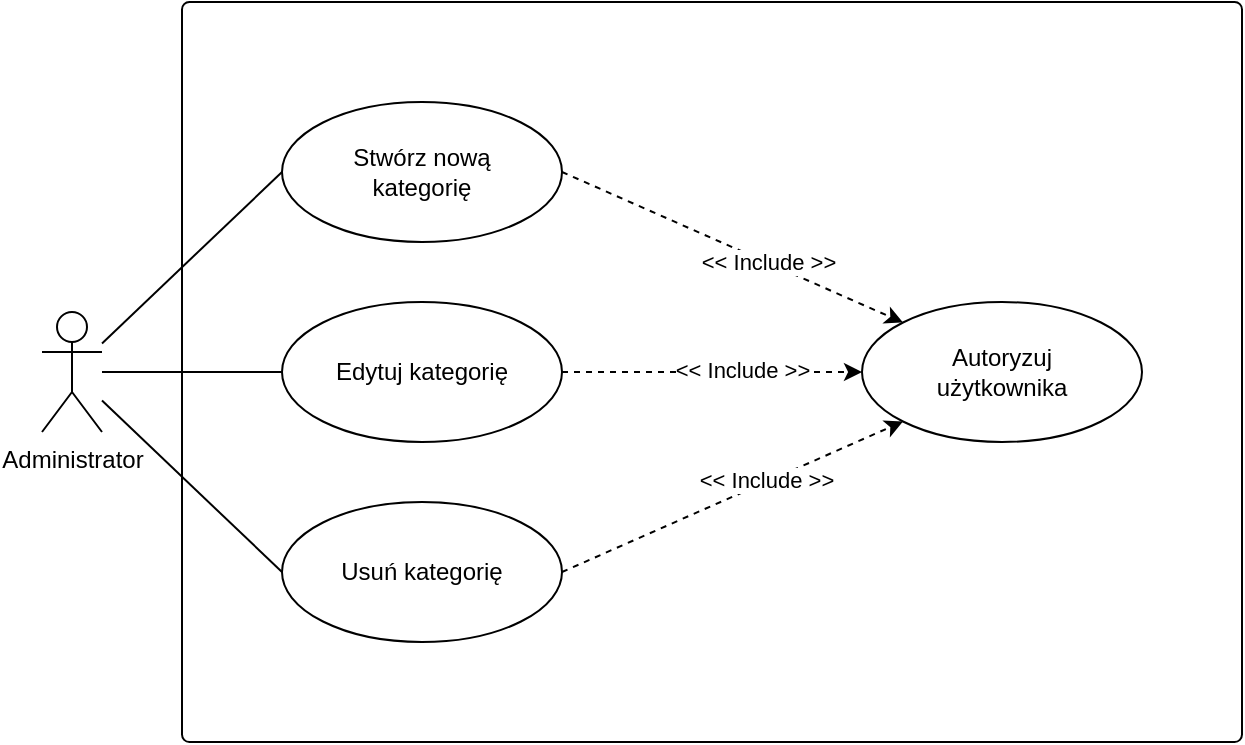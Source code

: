 <mxfile version="20.7.4" type="device"><diagram id="1k2V27LwJWApbvysL4jq" name="Strona-1"><mxGraphModel dx="1434" dy="854" grid="1" gridSize="10" guides="1" tooltips="1" connect="1" arrows="1" fold="1" page="1" pageScale="1" pageWidth="827" pageHeight="1169" math="0" shadow="0"><root><mxCell id="0"/><mxCell id="1" parent="0"/><mxCell id="8wX3GgaWEsfR8BN0y7BQ-1" value="" style="rounded=1;whiteSpace=wrap;html=1;arcSize=1;shadow=0;strokeColor=default;gradientColor=none;" vertex="1" parent="1"><mxGeometry x="220" y="250" width="530" height="370" as="geometry"/></mxCell><mxCell id="8wX3GgaWEsfR8BN0y7BQ-3" style="edgeStyle=none;rounded=0;orthogonalLoop=1;jettySize=auto;html=1;entryX=0;entryY=0.5;entryDx=0;entryDy=0;endArrow=none;endFill=0;" edge="1" parent="1" source="8wX3GgaWEsfR8BN0y7BQ-6" target="8wX3GgaWEsfR8BN0y7BQ-11"><mxGeometry relative="1" as="geometry"/></mxCell><mxCell id="8wX3GgaWEsfR8BN0y7BQ-4" style="edgeStyle=none;rounded=0;orthogonalLoop=1;jettySize=auto;html=1;entryX=0;entryY=0.5;entryDx=0;entryDy=0;endArrow=none;endFill=0;" edge="1" parent="1" source="8wX3GgaWEsfR8BN0y7BQ-6" target="8wX3GgaWEsfR8BN0y7BQ-12"><mxGeometry relative="1" as="geometry"/></mxCell><mxCell id="8wX3GgaWEsfR8BN0y7BQ-5" style="rounded=0;orthogonalLoop=1;jettySize=auto;html=1;entryX=0;entryY=0.5;entryDx=0;entryDy=0;endArrow=none;endFill=0;" edge="1" parent="1" source="8wX3GgaWEsfR8BN0y7BQ-6" target="8wX3GgaWEsfR8BN0y7BQ-17"><mxGeometry relative="1" as="geometry"/></mxCell><mxCell id="8wX3GgaWEsfR8BN0y7BQ-6" value="Administrator" style="shape=umlActor;verticalLabelPosition=bottom;verticalAlign=top;html=1;" vertex="1" parent="1"><mxGeometry x="150" y="405" width="30" height="60" as="geometry"/></mxCell><mxCell id="8wX3GgaWEsfR8BN0y7BQ-7" value="Autoryzuj&lt;br&gt;użytkownika" style="ellipse;whiteSpace=wrap;html=1;" vertex="1" parent="1"><mxGeometry x="560" y="400" width="140" height="70" as="geometry"/></mxCell><mxCell id="8wX3GgaWEsfR8BN0y7BQ-11" value="Edytuj kategorię" style="ellipse;whiteSpace=wrap;html=1;" vertex="1" parent="1"><mxGeometry x="270" y="400" width="140" height="70" as="geometry"/></mxCell><mxCell id="8wX3GgaWEsfR8BN0y7BQ-12" value="Usuń kategorię" style="ellipse;whiteSpace=wrap;html=1;" vertex="1" parent="1"><mxGeometry x="270" y="500" width="140" height="70" as="geometry"/></mxCell><mxCell id="8wX3GgaWEsfR8BN0y7BQ-13" style="edgeStyle=none;rounded=0;orthogonalLoop=1;jettySize=auto;html=1;exitX=1;exitY=0.5;exitDx=0;exitDy=0;entryX=0;entryY=0.5;entryDx=0;entryDy=0;endArrow=classic;endFill=1;dashed=1;labelBorderColor=none;" edge="1" parent="1" source="8wX3GgaWEsfR8BN0y7BQ-11" target="8wX3GgaWEsfR8BN0y7BQ-7"><mxGeometry relative="1" as="geometry"><mxPoint x="424.0" y="305" as="sourcePoint"/><mxPoint x="590.0" y="480" as="targetPoint"/></mxGeometry></mxCell><mxCell id="8wX3GgaWEsfR8BN0y7BQ-14" value="&amp;lt;&amp;lt; Include &amp;gt;&amp;gt;" style="edgeLabel;html=1;align=center;verticalAlign=middle;resizable=0;points=[];" vertex="1" connectable="0" parent="8wX3GgaWEsfR8BN0y7BQ-13"><mxGeometry x="0.203" y="1" relative="1" as="geometry"><mxPoint as="offset"/></mxGeometry></mxCell><mxCell id="8wX3GgaWEsfR8BN0y7BQ-15" style="edgeStyle=none;rounded=0;orthogonalLoop=1;jettySize=auto;html=1;exitX=1;exitY=0.5;exitDx=0;exitDy=0;entryX=0;entryY=1;entryDx=0;entryDy=0;endArrow=classic;endFill=1;dashed=1;labelBorderColor=none;" edge="1" parent="1" source="8wX3GgaWEsfR8BN0y7BQ-12" target="8wX3GgaWEsfR8BN0y7BQ-7"><mxGeometry relative="1" as="geometry"><mxPoint x="424.0" y="345" as="sourcePoint"/><mxPoint x="590.0" y="450" as="targetPoint"/></mxGeometry></mxCell><mxCell id="8wX3GgaWEsfR8BN0y7BQ-16" value="&amp;lt;&amp;lt; Include &amp;gt;&amp;gt;" style="edgeLabel;html=1;align=center;verticalAlign=middle;resizable=0;points=[];" vertex="1" connectable="0" parent="8wX3GgaWEsfR8BN0y7BQ-15"><mxGeometry x="0.203" y="1" relative="1" as="geometry"><mxPoint as="offset"/></mxGeometry></mxCell><mxCell id="8wX3GgaWEsfR8BN0y7BQ-17" value="Stwórz nową&lt;br&gt;kategorię" style="ellipse;whiteSpace=wrap;html=1;" vertex="1" parent="1"><mxGeometry x="270" y="300" width="140" height="70" as="geometry"/></mxCell><mxCell id="8wX3GgaWEsfR8BN0y7BQ-18" style="edgeStyle=none;rounded=0;orthogonalLoop=1;jettySize=auto;html=1;exitX=1;exitY=0.5;exitDx=0;exitDy=0;entryX=0;entryY=0;entryDx=0;entryDy=0;endArrow=classic;endFill=1;dashed=1;labelBorderColor=none;" edge="1" parent="1" source="8wX3GgaWEsfR8BN0y7BQ-17" target="8wX3GgaWEsfR8BN0y7BQ-7"><mxGeometry relative="1" as="geometry"><mxPoint x="420.0" y="345" as="sourcePoint"/><mxPoint x="640" y="410" as="targetPoint"/></mxGeometry></mxCell><mxCell id="8wX3GgaWEsfR8BN0y7BQ-19" value="&amp;lt;&amp;lt; Include &amp;gt;&amp;gt;" style="edgeLabel;html=1;align=center;verticalAlign=middle;resizable=0;points=[];" vertex="1" connectable="0" parent="8wX3GgaWEsfR8BN0y7BQ-18"><mxGeometry x="0.203" y="1" relative="1" as="geometry"><mxPoint as="offset"/></mxGeometry></mxCell></root></mxGraphModel></diagram></mxfile>